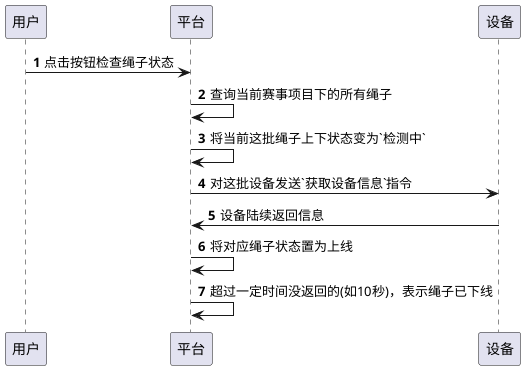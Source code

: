@startuml
'https://plantuml.com/sequence-diagram

autonumber


participant 用户 as user
participant 平台 as server
participant 设备 as firmware

user -> server : 点击按钮检查绳子状态
server -> server : 查询当前赛事项目下的所有绳子
server -> server : 将当前这批绳子上下状态变为`检测中`
server -> firmware: 对这批设备发送`获取设备信息`指令
firmware -> server: 设备陆续返回信息
server -> server: 将对应绳子状态置为上线
server -> server: 超过一定时间没返回的(如10秒)，表示绳子已下线

@enduml